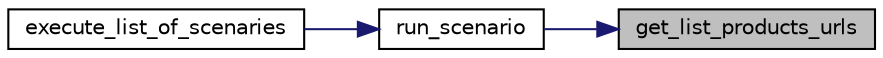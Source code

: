 digraph "get_list_products_urls"
{
 // LATEX_PDF_SIZE
  edge [fontname="Helvetica",fontsize="10",labelfontname="Helvetica",labelfontsize="10"];
  node [fontname="Helvetica",fontsize="10",shape=record];
  rankdir="RL";
  Node1 [label="get_list_products_urls",height=0.2,width=0.4,color="black", fillcolor="grey75", style="filled", fontcolor="black",tooltip=" "];
  Node1 -> Node2 [dir="back",color="midnightblue",fontsize="10",style="solid",fontname="Helvetica"];
  Node2 [label="run_scenario",height=0.2,width=0.4,color="black", fillcolor="white", style="filled",URL="$d3/de7/namespacesuppliers_1_1execute__scenaries.html#a039abc6ca5a50e714fd7f6dc57164c29",tooltip=" "];
  Node2 -> Node3 [dir="back",color="midnightblue",fontsize="10",style="solid",fontname="Helvetica"];
  Node3 [label="execute_list_of_scenaries",height=0.2,width=0.4,color="black", fillcolor="white", style="filled",URL="$d3/de7/namespacesuppliers_1_1execute__scenaries.html#a530d0db74d326203e36d7e9aeb7e2ce6",tooltip=" "];
}
